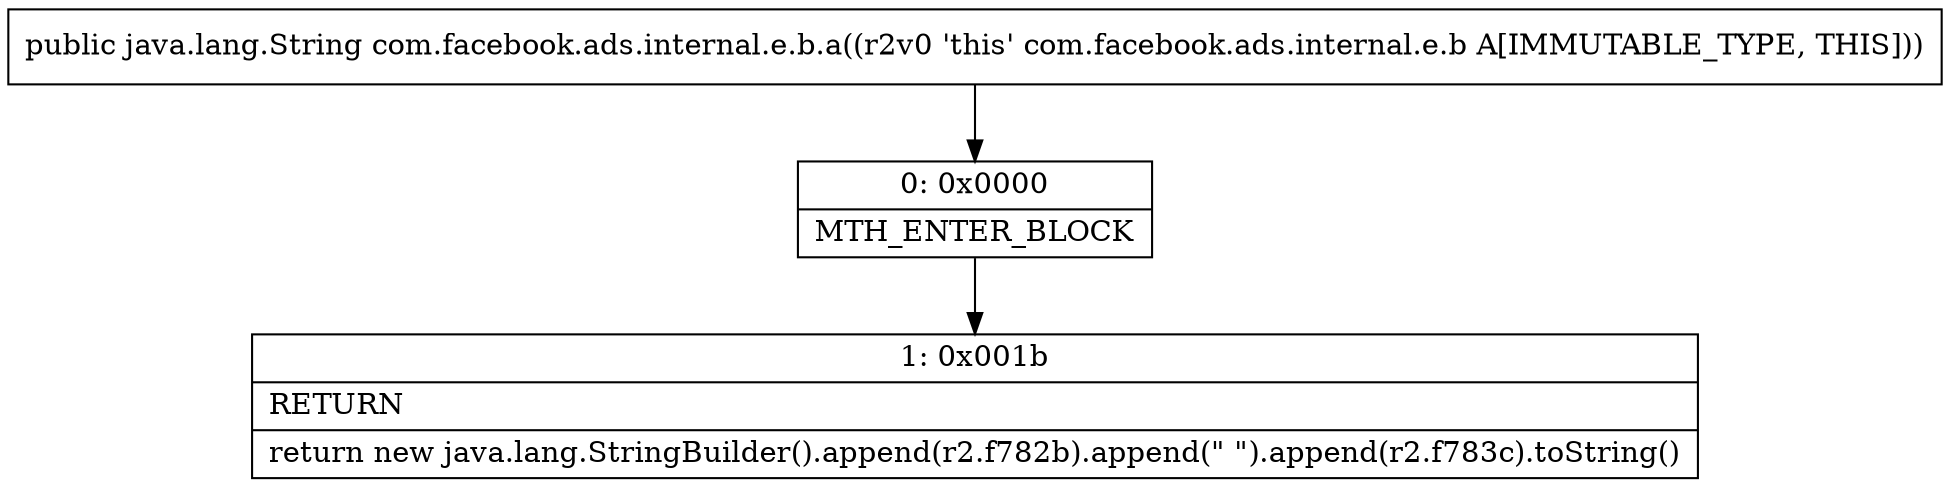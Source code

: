 digraph "CFG forcom.facebook.ads.internal.e.b.a()Ljava\/lang\/String;" {
Node_0 [shape=record,label="{0\:\ 0x0000|MTH_ENTER_BLOCK\l}"];
Node_1 [shape=record,label="{1\:\ 0x001b|RETURN\l|return new java.lang.StringBuilder().append(r2.f782b).append(\" \").append(r2.f783c).toString()\l}"];
MethodNode[shape=record,label="{public java.lang.String com.facebook.ads.internal.e.b.a((r2v0 'this' com.facebook.ads.internal.e.b A[IMMUTABLE_TYPE, THIS])) }"];
MethodNode -> Node_0;
Node_0 -> Node_1;
}

